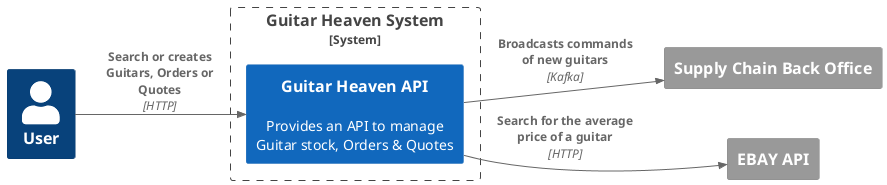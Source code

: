 @startuml context1
!include <C4/C4_Container>
!include <C4/C4_Context>


LAYOUT_LEFT_RIGHT()
HIDE_STEREOTYPE()

Person(user, "User")

System_Boundary(guitarHeavenSystem, "Guitar Heaven System") {
    System(guitarHeavenCoreSystem,"Guitar Heaven API","Provides an API to manage Guitar stock, Orders & Quotes")
}

System_Ext(supplyChainBackOffice,"Supply Chain Back Office")
System_Ext(supplierCatalog,"EBAY API")

Rel(user,guitarHeavenCoreSystem,"Search or creates Guitars, Orders or Quotes","HTTP")
Rel(guitarHeavenCoreSystem,supplyChainBackOffice,"Broadcasts commands of new guitars","Kafka")
Rel(guitarHeavenCoreSystem,supplierCatalog,"Search for the average price of a guitar","HTTP")

@enduml
